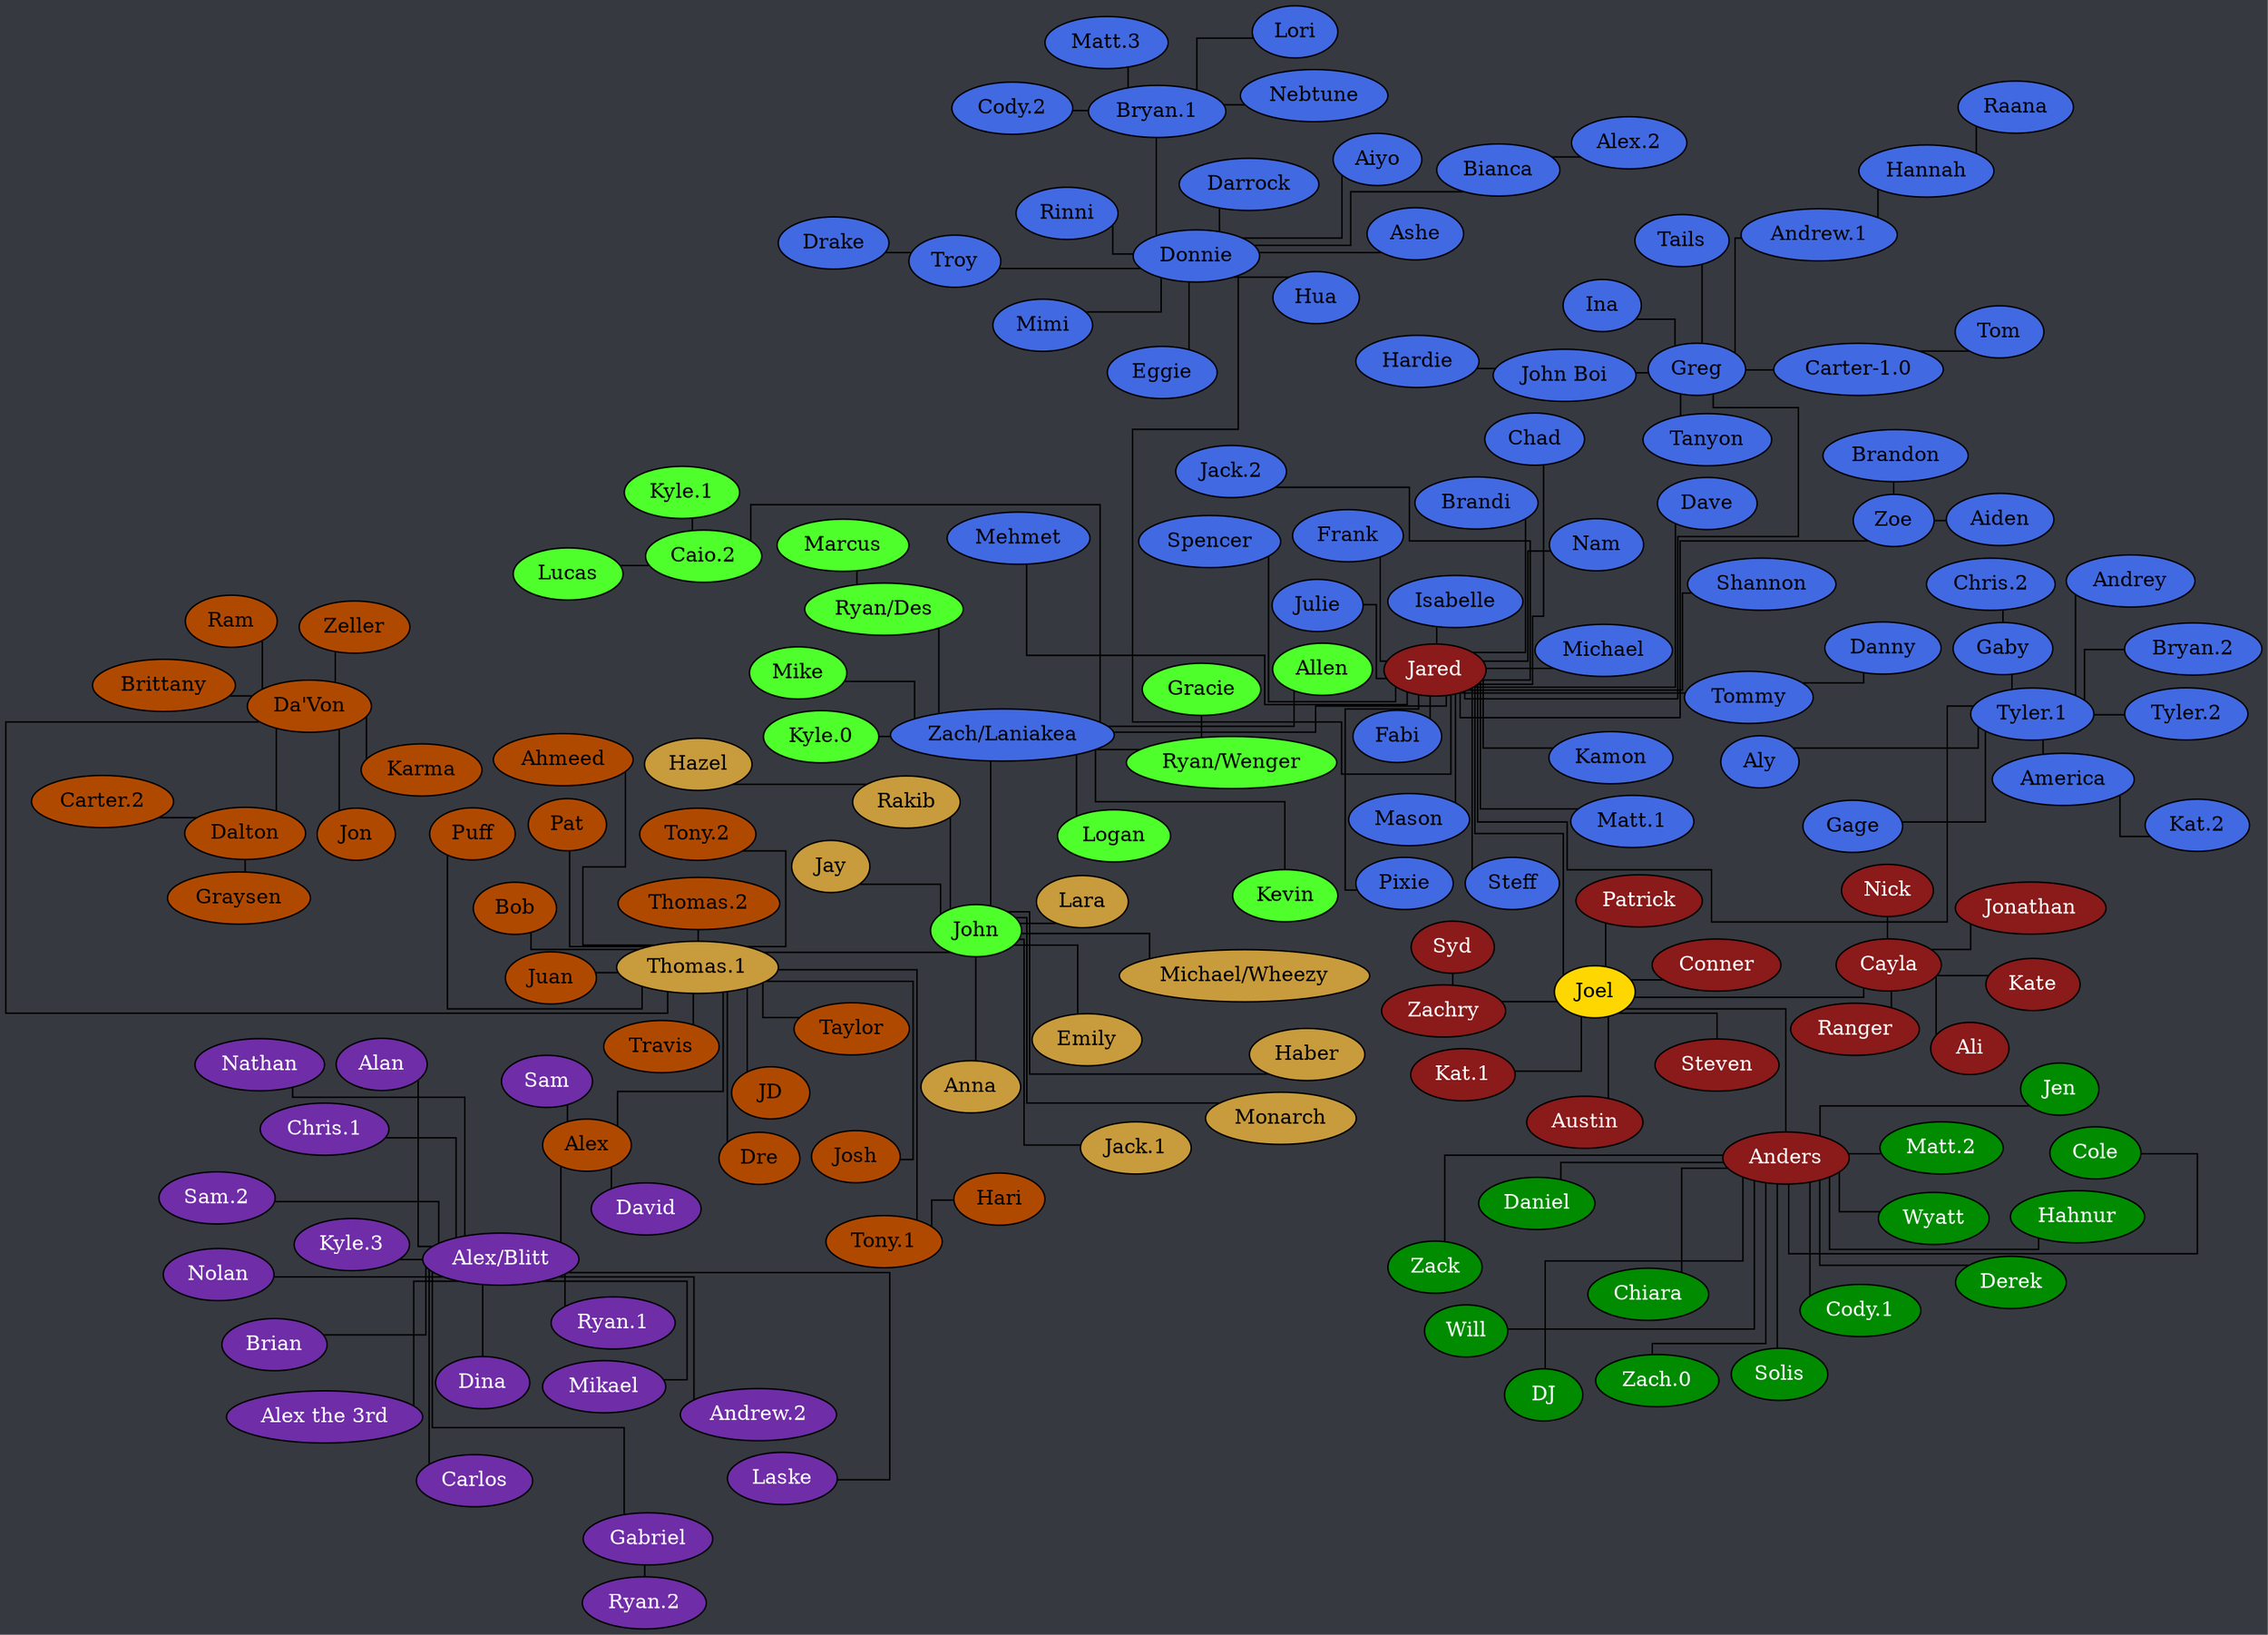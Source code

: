 strict graph {
	// Layout Configuration
	layout = neato;
	dpi = 200;
	epsilon = 0.01;
	mode = major;
	model = subset;
	overlap = false;
	splines = ortho;
	start = rand;

	// Visual Configuration
	graph [ truecolor=true bgcolor="#36393f" ];
	node [ style=filled fillcolor="gray" fontcolor="black" ];

	subgraph "Joel" {
		node [ style=filled fillcolor="firebrick4" fontcolor="white" ];
		Joel [ style=filled fillcolor="gold" fontcolor="black" ];

		Cayla -- Ali;
		Cayla -- Jonathan;
		Cayla -- Kate;
		Cayla -- Nick;
		Cayla -- Ranger;
		Joel -- Anders;
		Joel -- Austin;
		Joel -- Cayla;
		Joel -- Conner;
		Joel -- Jared;
		Joel -- "Kat.1";
		Joel -- Patrick;
		Joel -- Steven;
		Joel -- Zachry;
		Zachry -- Syd;
	}

	subgraph "Anders" {
		node [ style=filled fillcolor="green4" fontcolor="white" ];
		// Anders [ style=filled fillcolor="green4" fontcolor="white" ];

		Anders -- Chiara;
		Anders -- "Cody.1";
		Anders -- Cole;
		Anders -- Daniel;
		Anders -- Derek;
		Anders -- DJ;
		Anders -- Hahnur;
		Anders -- Jen;
		Anders -- "Matt.2";
		Anders -- Solis;
		Anders -- Will;
		Anders -- Wyatt;
		Anders -- "Zach.0";
		Anders -- Zack;
	}

	subgraph "Jared" {
		node [ style=filled fillcolor="royalblue" fontcolor="black" ];
		// Jared [ style=filled fillcolor="royalblue" fontcolor="black" ];

		"Andrew.1" -- Hannah;
		America -- "Kat.2";
		Bianca -- "Alex.2";
		"Bryan.1" -- "Cody.2";
		"Bryan.1" -- Lori;
		"Bryan.1" -- "Matt.3";
		"Bryan.1" -- Nebtune;
		"Carter-1.0" -- Tom;
		Donnie -- Aiyo;
		Donnie -- Ashe;
		Donnie -- Bianca;
		Donnie -- "Bryan.1";
		Donnie -- Darrock;
		Donnie -- Eggie;
		Donnie -- Hua;
		Donnie -- Mimi;
		Donnie -- Rinni;
		Donnie -- Troy;
		Gaby -- "Chris.2";
		Greg -- "Andrew.1";
		Greg -- "Carter-1.0";
		Greg -- Ina;
		Greg -- "John Boi";
		Greg -- Tails;
		Greg -- Tanyon;
		Hannah -- Raana;
		Jared -- Brandi;
		Jared -- Chad;
		Jared -- Dave;
		Jared -- Donnie;
		Jared -- Fabi;
		Jared -- Frank;
		Jared -- Greg;
		Jared -- Isabelle;
		Jared -- "Jack.2";
		Jared -- Julie;
		Jared -- Kamon;
		Jared -- Mason;
		Jared -- "Matt.1";
		Jared -- Mehmet;
		Jared -- Michael; 
		Jared -- Nam;
		Jared -- Pixie;
		Jared -- Shannon;
		Jared -- Spencer;
		Jared -- Steff;
		Jared -- Tommy;
		Jared -- "Tyler.1";
		Jared -- "Zach/Laniakea";
		Jared -- Zoe;
		"John Boi" -- Hardie;
		Tommy -- Danny;
		Troy -- Drake;
		"Tyler.1" -- Aly;
		"Tyler.1" -- America;
		"Tyler.1" -- Andrey;
		"Tyler.1" -- "Bryan.2";
		"Tyler.1" -- Gaby;
		"Tyler.1" -- Gage;
		"Tyler.1" -- "Tyler.2";
		Zoe -- Aiden;
		Zoe -- Brandon;
	}

	subgraph "Zach/Laniakea" {
		node [ style=filled fillcolor="#4eff2c" fontcolor="black" ];
		// "Zach/Laniakea" [ style=filled fillcolor="#4eff2c" fontcolor="black" ];

		"Caio.2" -- "Kyle.1";
		"Caio.2" -- Lucas;
		"Ryan/Des" -- Marcus;
		"Ryan/Wenger" -- Gracie;
		"Zach/Laniakea" -- Allen;
		"Zach/Laniakea" -- "Caio.2";
		"Zach/Laniakea" -- John;
		"Zach/Laniakea" -- Logan;
		"Zach/Laniakea" -- Kevin;
		"Zach/Laniakea" -- "Kyle.0";
		"Zach/Laniakea" -- Mike;
		"Zach/Laniakea" -- "Ryan/Des";
		"Zach/Laniakea" -- "Ryan/Wenger";
	}

	subgraph "John" {
		node [ style=filled fillcolor="#c89b3c" fontcolor="black" ];
		// John [ style=filled fillcolor="#c89b3c" fontcolor="black" ];

		John -- Anna;
		John -- Emily;
		John -- Haber;
		John -- Jay;
		John -- "Jack.1";
		John -- Lara;
		John -- Monarch;
		John -- Rakib;
		John -- "Thomas.1";
		Rakib -- Hazel;
	}

	subgraph "John-stream" {
		// node [ style=filled fillcolor="#9147ff" fontcolor="black" ];
		node [ style=filled fillcolor="#c89b3c" fontcolor="black" ];

		John -- "Michael/Wheezy";
	}

	subgraph "Thomas.1" {
		node [ style=filled fillcolor="#b04900" fontcolor="black" ];
		// "Thomas.1" [ style=filled fillcolor="#b04900" fontcolor="black" ];

		"Da'Von" -- Brittany;
		"Da'Von" -- Dalton;
		"Da'Von" -- Jon;
		"Da'Von" -- Karma;
		"Da'Von" -- Ram;
		"Da'Von" -- Zeller;
		Dalton -- "Carter.2";
		Dalton -- Graysen;
		"Thomas.1" -- Ahmeed;
		"Thomas.1" -- Alex;
		"Thomas.1" -- Bob;
		"Thomas.1" -- "Da'Von";
		"Thomas.1" -- Dre;
		"Thomas.1" -- JD;
		"Thomas.1" -- Josh;
		"Thomas.1" -- Juan;
		"Thomas.1" -- Pat;
		"Thomas.1" -- Puff;
		"Thomas.1" -- Taylor;
		"Thomas.1" -- "Thomas.2";
		"Thomas.1" -- "Tony.1";
		"Thomas.1" -- "Tony.2";
		"Thomas.1" -- Travis;
		"Tony.1" -- Hari;
	}

	subgraph "Alex" {
		node [ style=filled fillcolor="#6f2da8" fontcolor="white" ];
		// Alex [ style=filled fillcolor="#6f2da8" fontcolor="black" ];

		Alex -- "Alex/Blitt";
		Alex -- David;
		Alex -- Sam;
		"Alex/Blitt" -- Alan;
		"Alex/Blitt" -- "Alex the 3rd";
		"Alex/Blitt" -- "Andrew.2";
		"Alex/Blitt" -- Brian;
		"Alex/Blitt" -- Carlos;
		"Alex/Blitt" -- "Chris.1";
		"Alex/Blitt" -- Dina;
		"Alex/Blitt" -- Gabriel;
		"Alex/Blitt" -- "Kyle.3";
		"Alex/Blitt" -- Laske;
		"Alex/Blitt" -- Mikael;
		"Alex/Blitt" -- Nathan;
		"Alex/Blitt" -- Nolan;
		"Alex/Blitt" -- "Ryan.1";
		"Alex/Blitt" -- "Sam.2";
		Gabriel -- "Ryan.2";
	}
}
